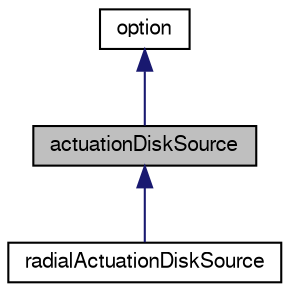 digraph "actuationDiskSource"
{
  bgcolor="transparent";
  edge [fontname="FreeSans",fontsize="10",labelfontname="FreeSans",labelfontsize="10"];
  node [fontname="FreeSans",fontsize="10",shape=record];
  Node0 [label="actuationDiskSource",height=0.2,width=0.4,color="black", fillcolor="grey75", style="filled", fontcolor="black"];
  Node1 -> Node0 [dir="back",color="midnightblue",fontsize="10",style="solid",fontname="FreeSans"];
  Node1 [label="option",height=0.2,width=0.4,color="black",URL="$a23446.html",tooltip="Finite volume options abtract base class. Provides a base set of controls, e.g. "];
  Node0 -> Node2 [dir="back",color="midnightblue",fontsize="10",style="solid",fontname="FreeSans"];
  Node2 [label="radialActuationDiskSource",height=0.2,width=0.4,color="black",URL="$a23478.html",tooltip="Actuation disk source including radial thrust. "];
}

